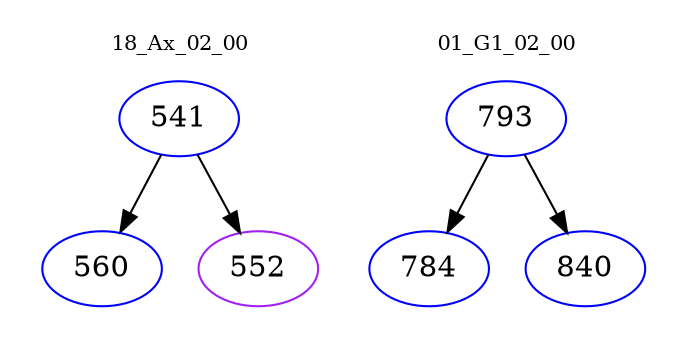 digraph{
subgraph cluster_0 {
color = white
label = "18_Ax_02_00";
fontsize=10;
T0_541 [label="541", color="blue"]
T0_541 -> T0_560 [color="black"]
T0_560 [label="560", color="blue"]
T0_541 -> T0_552 [color="black"]
T0_552 [label="552", color="purple"]
}
subgraph cluster_1 {
color = white
label = "01_G1_02_00";
fontsize=10;
T1_793 [label="793", color="blue"]
T1_793 -> T1_784 [color="black"]
T1_784 [label="784", color="blue"]
T1_793 -> T1_840 [color="black"]
T1_840 [label="840", color="blue"]
}
}
